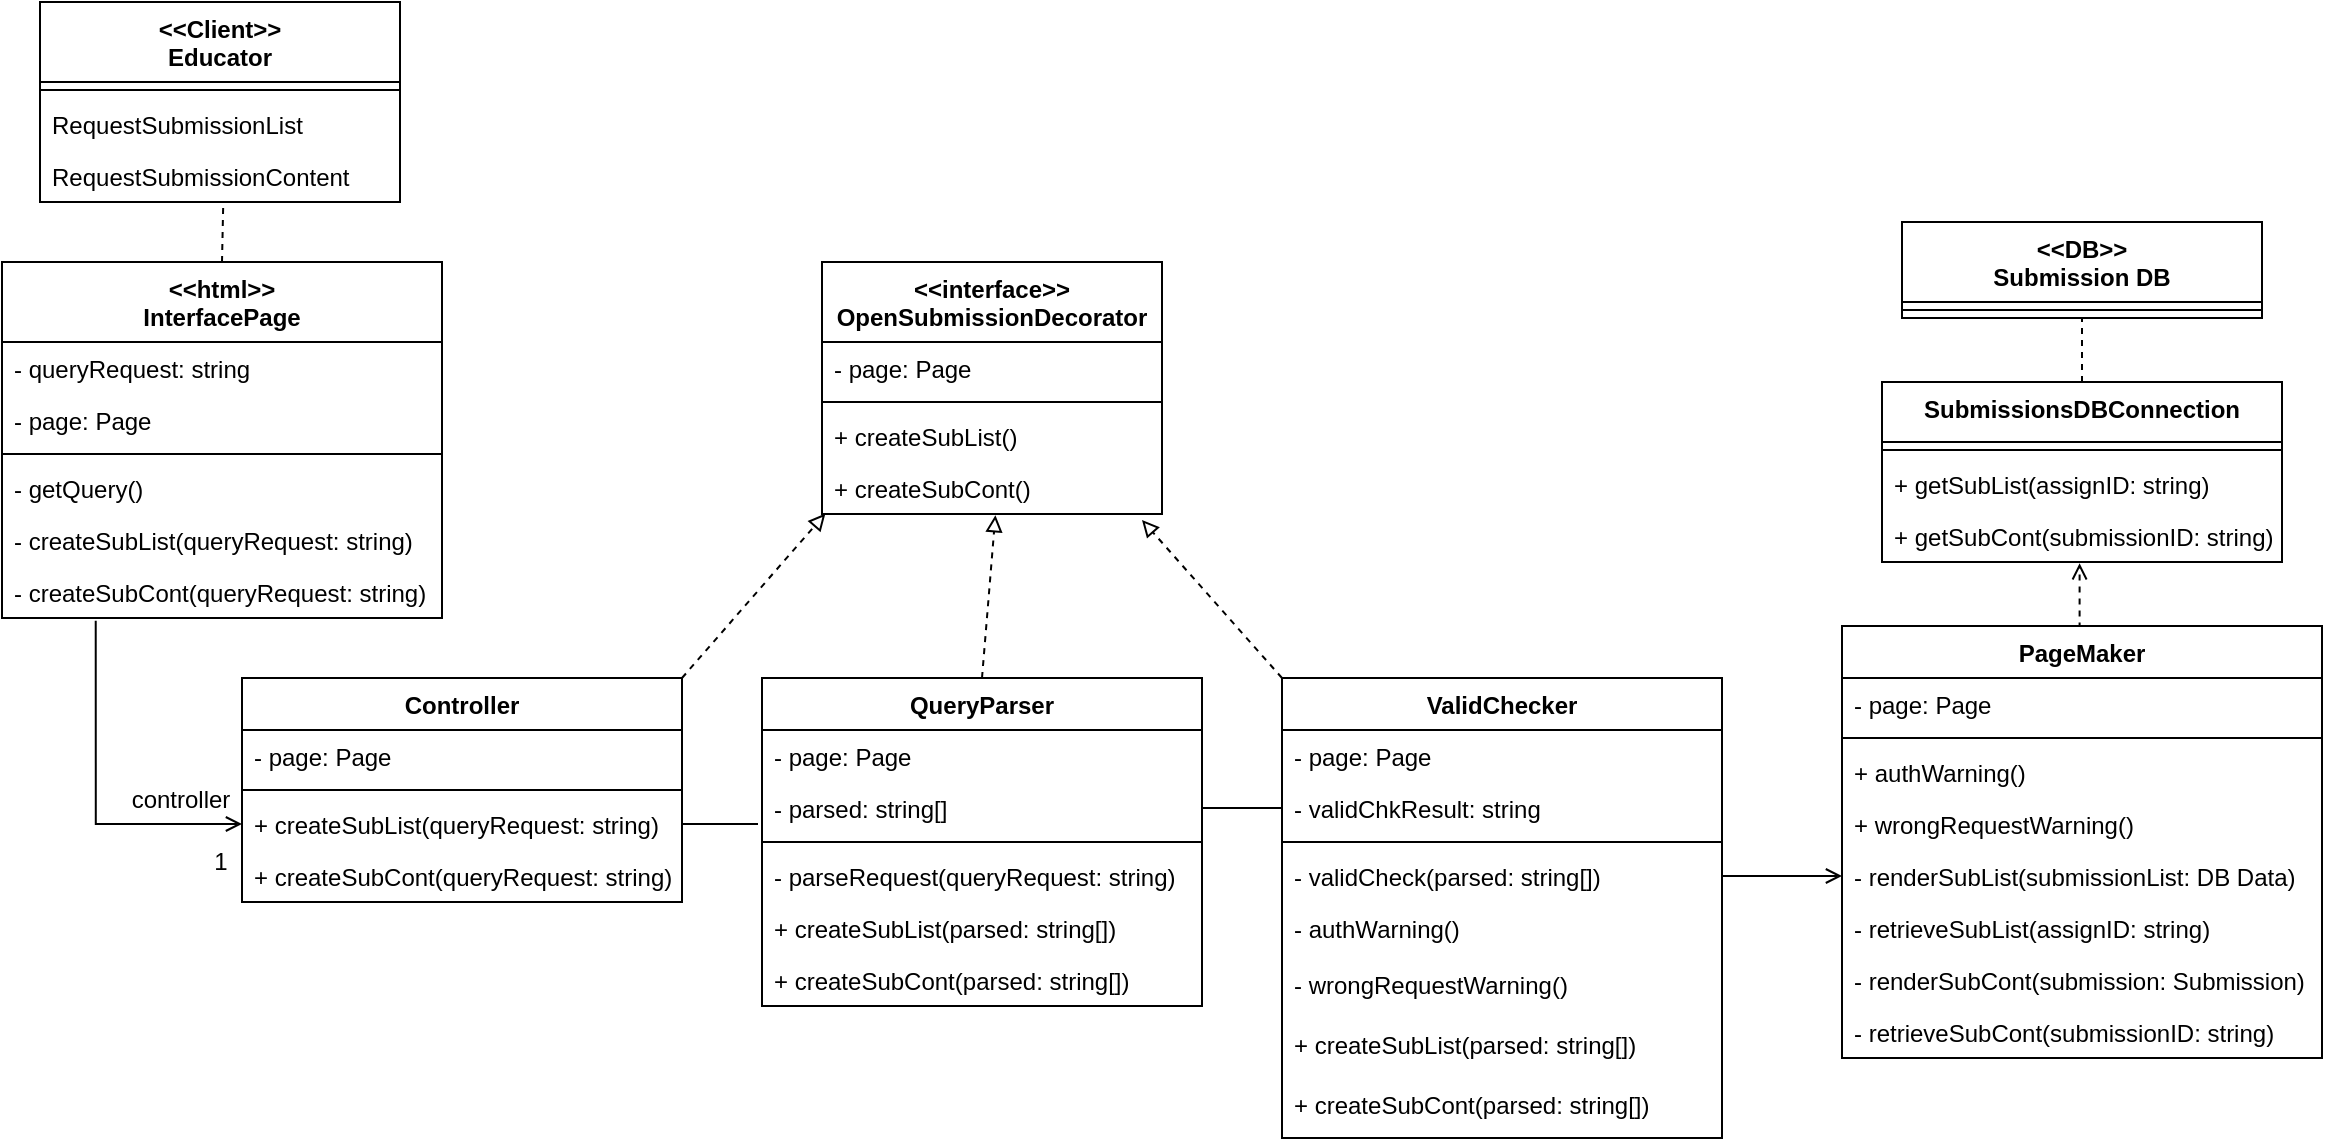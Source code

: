 <mxfile version="14.6.13" type="device"><diagram id="C5RBs43oDa-KdzZeNtuy" name="Page-1"><mxGraphModel dx="1483" dy="829" grid="1" gridSize="10" guides="1" tooltips="1" connect="1" arrows="1" fold="1" page="1" pageScale="1" pageWidth="827" pageHeight="1169" math="0" shadow="0"><root><mxCell id="WIyWlLk6GJQsqaUBKTNV-0"/><mxCell id="WIyWlLk6GJQsqaUBKTNV-1" parent="WIyWlLk6GJQsqaUBKTNV-0"/><mxCell id="MRS1us8XG9_ONHvPPvMj-10" value="&lt;&lt;Client&gt;&gt;&#10;Educator" style="swimlane;fontStyle=1;align=center;verticalAlign=top;childLayout=stackLayout;horizontal=1;startSize=40;horizontalStack=0;resizeParent=1;resizeParentMax=0;resizeLast=0;collapsible=1;marginBottom=0;" parent="WIyWlLk6GJQsqaUBKTNV-1" vertex="1"><mxGeometry x="59" y="40" width="180" height="100" as="geometry"/></mxCell><mxCell id="MRS1us8XG9_ONHvPPvMj-12" value="" style="line;strokeWidth=1;fillColor=none;align=left;verticalAlign=middle;spacingTop=-1;spacingLeft=3;spacingRight=3;rotatable=0;labelPosition=right;points=[];portConstraint=eastwest;" parent="MRS1us8XG9_ONHvPPvMj-10" vertex="1"><mxGeometry y="40" width="180" height="8" as="geometry"/></mxCell><mxCell id="MRS1us8XG9_ONHvPPvMj-13" value="RequestSubmissionList" style="text;strokeColor=none;fillColor=none;align=left;verticalAlign=top;spacingLeft=4;spacingRight=4;overflow=hidden;rotatable=0;points=[[0,0.5],[1,0.5]];portConstraint=eastwest;" parent="MRS1us8XG9_ONHvPPvMj-10" vertex="1"><mxGeometry y="48" width="180" height="26" as="geometry"/></mxCell><mxCell id="MRS1us8XG9_ONHvPPvMj-17" value="RequestSubmissionContent" style="text;strokeColor=none;fillColor=none;align=left;verticalAlign=top;spacingLeft=4;spacingRight=4;overflow=hidden;rotatable=0;points=[[0,0.5],[1,0.5]];portConstraint=eastwest;" parent="MRS1us8XG9_ONHvPPvMj-10" vertex="1"><mxGeometry y="74" width="180" height="26" as="geometry"/></mxCell><mxCell id="MRS1us8XG9_ONHvPPvMj-22" value="&lt;&lt;interface&gt;&gt;&#10;OpenSubmissionDecorator" style="swimlane;fontStyle=1;align=center;verticalAlign=top;childLayout=stackLayout;horizontal=1;startSize=40;horizontalStack=0;resizeParent=1;resizeParentMax=0;resizeLast=0;collapsible=1;marginBottom=0;" parent="WIyWlLk6GJQsqaUBKTNV-1" vertex="1"><mxGeometry x="450" y="170" width="170" height="126" as="geometry"/></mxCell><mxCell id="MRS1us8XG9_ONHvPPvMj-23" value="- page: Page" style="text;strokeColor=none;fillColor=none;align=left;verticalAlign=top;spacingLeft=4;spacingRight=4;overflow=hidden;rotatable=0;points=[[0,0.5],[1,0.5]];portConstraint=eastwest;" parent="MRS1us8XG9_ONHvPPvMj-22" vertex="1"><mxGeometry y="40" width="170" height="26" as="geometry"/></mxCell><mxCell id="MRS1us8XG9_ONHvPPvMj-24" value="" style="line;strokeWidth=1;fillColor=none;align=left;verticalAlign=middle;spacingTop=-1;spacingLeft=3;spacingRight=3;rotatable=0;labelPosition=right;points=[];portConstraint=eastwest;" parent="MRS1us8XG9_ONHvPPvMj-22" vertex="1"><mxGeometry y="66" width="170" height="8" as="geometry"/></mxCell><mxCell id="MRS1us8XG9_ONHvPPvMj-25" value="+ createSubList()" style="text;strokeColor=none;fillColor=none;align=left;verticalAlign=top;spacingLeft=4;spacingRight=4;overflow=hidden;rotatable=0;points=[[0,0.5],[1,0.5]];portConstraint=eastwest;" parent="MRS1us8XG9_ONHvPPvMj-22" vertex="1"><mxGeometry y="74" width="170" height="26" as="geometry"/></mxCell><mxCell id="MRS1us8XG9_ONHvPPvMj-26" value="+ createSubCont()" style="text;strokeColor=none;fillColor=none;align=left;verticalAlign=top;spacingLeft=4;spacingRight=4;overflow=hidden;rotatable=0;points=[[0,0.5],[1,0.5]];portConstraint=eastwest;" parent="MRS1us8XG9_ONHvPPvMj-22" vertex="1"><mxGeometry y="100" width="170" height="26" as="geometry"/></mxCell><mxCell id="LrsO41HlGFOzQavTediI-53" style="edgeStyle=none;rounded=0;orthogonalLoop=1;jettySize=auto;html=1;exitX=0.5;exitY=0;exitDx=0;exitDy=0;entryX=0.509;entryY=1.023;entryDx=0;entryDy=0;entryPerimeter=0;dashed=1;endArrow=none;endFill=0;" parent="WIyWlLk6GJQsqaUBKTNV-1" source="MRS1us8XG9_ONHvPPvMj-47" target="MRS1us8XG9_ONHvPPvMj-17" edge="1"><mxGeometry relative="1" as="geometry"/></mxCell><mxCell id="MRS1us8XG9_ONHvPPvMj-47" value="&lt;&lt;html&gt;&gt;&#10;InterfacePage" style="swimlane;fontStyle=1;align=center;verticalAlign=top;childLayout=stackLayout;horizontal=1;startSize=40;horizontalStack=0;resizeParent=1;resizeParentMax=0;resizeLast=0;collapsible=1;marginBottom=0;" parent="WIyWlLk6GJQsqaUBKTNV-1" vertex="1"><mxGeometry x="40" y="170" width="220" height="178" as="geometry"/></mxCell><mxCell id="MRS1us8XG9_ONHvPPvMj-48" value="- queryRequest: string" style="text;strokeColor=none;fillColor=none;align=left;verticalAlign=top;spacingLeft=4;spacingRight=4;overflow=hidden;rotatable=0;points=[[0,0.5],[1,0.5]];portConstraint=eastwest;" parent="MRS1us8XG9_ONHvPPvMj-47" vertex="1"><mxGeometry y="40" width="220" height="26" as="geometry"/></mxCell><mxCell id="MRS1us8XG9_ONHvPPvMj-52" value="- page: Page" style="text;strokeColor=none;fillColor=none;align=left;verticalAlign=top;spacingLeft=4;spacingRight=4;overflow=hidden;rotatable=0;points=[[0,0.5],[1,0.5]];portConstraint=eastwest;" parent="MRS1us8XG9_ONHvPPvMj-47" vertex="1"><mxGeometry y="66" width="220" height="26" as="geometry"/></mxCell><mxCell id="MRS1us8XG9_ONHvPPvMj-49" value="" style="line;strokeWidth=1;fillColor=none;align=left;verticalAlign=middle;spacingTop=-1;spacingLeft=3;spacingRight=3;rotatable=0;labelPosition=right;points=[];portConstraint=eastwest;" parent="MRS1us8XG9_ONHvPPvMj-47" vertex="1"><mxGeometry y="92" width="220" height="8" as="geometry"/></mxCell><mxCell id="MRS1us8XG9_ONHvPPvMj-69" value="- getQuery()" style="text;strokeColor=none;fillColor=none;align=left;verticalAlign=top;spacingLeft=4;spacingRight=4;overflow=hidden;rotatable=0;points=[[0,0.5],[1,0.5]];portConstraint=eastwest;" parent="MRS1us8XG9_ONHvPPvMj-47" vertex="1"><mxGeometry y="100" width="220" height="26" as="geometry"/></mxCell><mxCell id="MRS1us8XG9_ONHvPPvMj-70" value="- createSubList(queryRequest: string)" style="text;strokeColor=none;fillColor=none;align=left;verticalAlign=top;spacingLeft=4;spacingRight=4;overflow=hidden;rotatable=0;points=[[0,0.5],[1,0.5]];portConstraint=eastwest;" parent="MRS1us8XG9_ONHvPPvMj-47" vertex="1"><mxGeometry y="126" width="220" height="26" as="geometry"/></mxCell><mxCell id="MRS1us8XG9_ONHvPPvMj-71" value="- createSubCont(queryRequest: string)" style="text;strokeColor=none;fillColor=none;align=left;verticalAlign=top;spacingLeft=4;spacingRight=4;overflow=hidden;rotatable=0;points=[[0,0.5],[1,0.5]];portConstraint=eastwest;" parent="MRS1us8XG9_ONHvPPvMj-47" vertex="1"><mxGeometry y="152" width="220" height="26" as="geometry"/></mxCell><mxCell id="LrsO41HlGFOzQavTediI-48" style="rounded=0;orthogonalLoop=1;jettySize=auto;html=1;exitX=1;exitY=0;exitDx=0;exitDy=0;entryX=0.01;entryY=0.992;entryDx=0;entryDy=0;entryPerimeter=0;endArrow=block;endFill=0;dashed=1;" parent="WIyWlLk6GJQsqaUBKTNV-1" source="MRS1us8XG9_ONHvPPvMj-73" target="MRS1us8XG9_ONHvPPvMj-26" edge="1"><mxGeometry relative="1" as="geometry"/></mxCell><mxCell id="MRS1us8XG9_ONHvPPvMj-73" value="Controller" style="swimlane;fontStyle=1;align=center;verticalAlign=top;childLayout=stackLayout;horizontal=1;startSize=26;horizontalStack=0;resizeParent=1;resizeParentMax=0;resizeLast=0;collapsible=1;marginBottom=0;" parent="WIyWlLk6GJQsqaUBKTNV-1" vertex="1"><mxGeometry x="160" y="378" width="220" height="112" as="geometry"/></mxCell><mxCell id="MRS1us8XG9_ONHvPPvMj-74" value="- page: Page" style="text;strokeColor=none;fillColor=none;align=left;verticalAlign=top;spacingLeft=4;spacingRight=4;overflow=hidden;rotatable=0;points=[[0,0.5],[1,0.5]];portConstraint=eastwest;" parent="MRS1us8XG9_ONHvPPvMj-73" vertex="1"><mxGeometry y="26" width="220" height="26" as="geometry"/></mxCell><mxCell id="MRS1us8XG9_ONHvPPvMj-75" value="" style="line;strokeWidth=1;fillColor=none;align=left;verticalAlign=middle;spacingTop=-1;spacingLeft=3;spacingRight=3;rotatable=0;labelPosition=right;points=[];portConstraint=eastwest;" parent="MRS1us8XG9_ONHvPPvMj-73" vertex="1"><mxGeometry y="52" width="220" height="8" as="geometry"/></mxCell><mxCell id="MRS1us8XG9_ONHvPPvMj-76" value="+ createSubList(queryRequest: string)" style="text;strokeColor=none;fillColor=none;align=left;verticalAlign=top;spacingLeft=4;spacingRight=4;overflow=hidden;rotatable=0;points=[[0,0.5],[1,0.5]];portConstraint=eastwest;" parent="MRS1us8XG9_ONHvPPvMj-73" vertex="1"><mxGeometry y="60" width="220" height="26" as="geometry"/></mxCell><mxCell id="MRS1us8XG9_ONHvPPvMj-77" value="+ createSubCont(queryRequest: string)" style="text;strokeColor=none;fillColor=none;align=left;verticalAlign=top;spacingLeft=4;spacingRight=4;overflow=hidden;rotatable=0;points=[[0,0.5],[1,0.5]];portConstraint=eastwest;" parent="MRS1us8XG9_ONHvPPvMj-73" vertex="1"><mxGeometry y="86" width="220" height="26" as="geometry"/></mxCell><mxCell id="LrsO41HlGFOzQavTediI-12" value="QueryParser" style="swimlane;fontStyle=1;align=center;verticalAlign=top;childLayout=stackLayout;horizontal=1;startSize=26;horizontalStack=0;resizeParent=1;resizeParentMax=0;resizeLast=0;collapsible=1;marginBottom=0;" parent="WIyWlLk6GJQsqaUBKTNV-1" vertex="1"><mxGeometry x="420" y="378" width="220" height="164" as="geometry"/></mxCell><mxCell id="LrsO41HlGFOzQavTediI-13" value="- page: Page" style="text;strokeColor=none;fillColor=none;align=left;verticalAlign=top;spacingLeft=4;spacingRight=4;overflow=hidden;rotatable=0;points=[[0,0.5],[1,0.5]];portConstraint=eastwest;" parent="LrsO41HlGFOzQavTediI-12" vertex="1"><mxGeometry y="26" width="220" height="26" as="geometry"/></mxCell><mxCell id="LrsO41HlGFOzQavTediI-17" value="- parsed: string[]" style="text;strokeColor=none;fillColor=none;align=left;verticalAlign=top;spacingLeft=4;spacingRight=4;overflow=hidden;rotatable=0;points=[[0,0.5],[1,0.5]];portConstraint=eastwest;" parent="LrsO41HlGFOzQavTediI-12" vertex="1"><mxGeometry y="52" width="220" height="26" as="geometry"/></mxCell><mxCell id="LrsO41HlGFOzQavTediI-14" value="" style="line;strokeWidth=1;fillColor=none;align=left;verticalAlign=middle;spacingTop=-1;spacingLeft=3;spacingRight=3;rotatable=0;labelPosition=right;points=[];portConstraint=eastwest;" parent="LrsO41HlGFOzQavTediI-12" vertex="1"><mxGeometry y="78" width="220" height="8" as="geometry"/></mxCell><mxCell id="LrsO41HlGFOzQavTediI-15" value="- parseRequest(queryRequest: string)" style="text;strokeColor=none;fillColor=none;align=left;verticalAlign=top;spacingLeft=4;spacingRight=4;overflow=hidden;rotatable=0;points=[[0,0.5],[1,0.5]];portConstraint=eastwest;" parent="LrsO41HlGFOzQavTediI-12" vertex="1"><mxGeometry y="86" width="220" height="26" as="geometry"/></mxCell><mxCell id="LrsO41HlGFOzQavTediI-18" value="+ createSubList(parsed: string[])" style="text;strokeColor=none;fillColor=none;align=left;verticalAlign=top;spacingLeft=4;spacingRight=4;overflow=hidden;rotatable=0;points=[[0,0.5],[1,0.5]];portConstraint=eastwest;" parent="LrsO41HlGFOzQavTediI-12" vertex="1"><mxGeometry y="112" width="220" height="26" as="geometry"/></mxCell><mxCell id="LrsO41HlGFOzQavTediI-16" value="+ createSubCont(parsed: string[])" style="text;strokeColor=none;fillColor=none;align=left;verticalAlign=top;spacingLeft=4;spacingRight=4;overflow=hidden;rotatable=0;points=[[0,0.5],[1,0.5]];portConstraint=eastwest;" parent="LrsO41HlGFOzQavTediI-12" vertex="1"><mxGeometry y="138" width="220" height="26" as="geometry"/></mxCell><mxCell id="LrsO41HlGFOzQavTediI-19" value="ValidChecker" style="swimlane;fontStyle=1;align=center;verticalAlign=top;childLayout=stackLayout;horizontal=1;startSize=26;horizontalStack=0;resizeParent=1;resizeParentMax=0;resizeLast=0;collapsible=1;marginBottom=0;" parent="WIyWlLk6GJQsqaUBKTNV-1" vertex="1"><mxGeometry x="680" y="378" width="220" height="230" as="geometry"/></mxCell><mxCell id="LrsO41HlGFOzQavTediI-20" value="- page: Page" style="text;strokeColor=none;fillColor=none;align=left;verticalAlign=top;spacingLeft=4;spacingRight=4;overflow=hidden;rotatable=0;points=[[0,0.5],[1,0.5]];portConstraint=eastwest;" parent="LrsO41HlGFOzQavTediI-19" vertex="1"><mxGeometry y="26" width="220" height="26" as="geometry"/></mxCell><mxCell id="LrsO41HlGFOzQavTediI-21" value="- validChkResult: string" style="text;strokeColor=none;fillColor=none;align=left;verticalAlign=top;spacingLeft=4;spacingRight=4;overflow=hidden;rotatable=0;points=[[0,0.5],[1,0.5]];portConstraint=eastwest;" parent="LrsO41HlGFOzQavTediI-19" vertex="1"><mxGeometry y="52" width="220" height="26" as="geometry"/></mxCell><mxCell id="LrsO41HlGFOzQavTediI-22" value="" style="line;strokeWidth=1;fillColor=none;align=left;verticalAlign=middle;spacingTop=-1;spacingLeft=3;spacingRight=3;rotatable=0;labelPosition=right;points=[];portConstraint=eastwest;" parent="LrsO41HlGFOzQavTediI-19" vertex="1"><mxGeometry y="78" width="220" height="8" as="geometry"/></mxCell><mxCell id="LrsO41HlGFOzQavTediI-23" value="- validCheck(parsed: string[])" style="text;strokeColor=none;fillColor=none;align=left;verticalAlign=top;spacingLeft=4;spacingRight=4;overflow=hidden;rotatable=0;points=[[0,0.5],[1,0.5]];portConstraint=eastwest;" parent="LrsO41HlGFOzQavTediI-19" vertex="1"><mxGeometry y="86" width="220" height="26" as="geometry"/></mxCell><mxCell id="LrsO41HlGFOzQavTediI-24" value="- authWarning()" style="text;strokeColor=none;fillColor=none;align=left;verticalAlign=top;spacingLeft=4;spacingRight=4;overflow=hidden;rotatable=0;points=[[0,0.5],[1,0.5]];portConstraint=eastwest;" parent="LrsO41HlGFOzQavTediI-19" vertex="1"><mxGeometry y="112" width="220" height="28" as="geometry"/></mxCell><mxCell id="LrsO41HlGFOzQavTediI-25" value="- wrongRequestWarning()" style="text;strokeColor=none;fillColor=none;align=left;verticalAlign=top;spacingLeft=4;spacingRight=4;overflow=hidden;rotatable=0;points=[[0,0.5],[1,0.5]];portConstraint=eastwest;" parent="LrsO41HlGFOzQavTediI-19" vertex="1"><mxGeometry y="140" width="220" height="30" as="geometry"/></mxCell><mxCell id="OdwW2BwVqcfteqEnlne2-4" value="+ createSubList(parsed: string[])" style="text;strokeColor=none;fillColor=none;align=left;verticalAlign=top;spacingLeft=4;spacingRight=4;overflow=hidden;rotatable=0;points=[[0,0.5],[1,0.5]];portConstraint=eastwest;" vertex="1" parent="LrsO41HlGFOzQavTediI-19"><mxGeometry y="170" width="220" height="30" as="geometry"/></mxCell><mxCell id="OdwW2BwVqcfteqEnlne2-3" value="+ createSubCont(parsed: string[])" style="text;strokeColor=none;fillColor=none;align=left;verticalAlign=top;spacingLeft=4;spacingRight=4;overflow=hidden;rotatable=0;points=[[0,0.5],[1,0.5]];portConstraint=eastwest;" vertex="1" parent="LrsO41HlGFOzQavTediI-19"><mxGeometry y="200" width="220" height="30" as="geometry"/></mxCell><mxCell id="LrsO41HlGFOzQavTediI-57" style="edgeStyle=orthogonalEdgeStyle;rounded=0;orthogonalLoop=1;jettySize=auto;html=1;exitX=0.5;exitY=0;exitDx=0;exitDy=0;entryX=0.494;entryY=1.023;entryDx=0;entryDy=0;entryPerimeter=0;startArrow=none;startFill=0;endArrow=open;endFill=0;dashed=1;" parent="WIyWlLk6GJQsqaUBKTNV-1" source="LrsO41HlGFOzQavTediI-26" target="LrsO41HlGFOzQavTediI-47" edge="1"><mxGeometry relative="1" as="geometry"/></mxCell><mxCell id="LrsO41HlGFOzQavTediI-26" value="PageMaker" style="swimlane;fontStyle=1;align=center;verticalAlign=top;childLayout=stackLayout;horizontal=1;startSize=26;horizontalStack=0;resizeParent=1;resizeParentMax=0;resizeLast=0;collapsible=1;marginBottom=0;" parent="WIyWlLk6GJQsqaUBKTNV-1" vertex="1"><mxGeometry x="960" y="352" width="240" height="216" as="geometry"/></mxCell><mxCell id="LrsO41HlGFOzQavTediI-27" value="- page: Page" style="text;strokeColor=none;fillColor=none;align=left;verticalAlign=top;spacingLeft=4;spacingRight=4;overflow=hidden;rotatable=0;points=[[0,0.5],[1,0.5]];portConstraint=eastwest;" parent="LrsO41HlGFOzQavTediI-26" vertex="1"><mxGeometry y="26" width="240" height="26" as="geometry"/></mxCell><mxCell id="LrsO41HlGFOzQavTediI-29" value="" style="line;strokeWidth=1;fillColor=none;align=left;verticalAlign=middle;spacingTop=-1;spacingLeft=3;spacingRight=3;rotatable=0;labelPosition=right;points=[];portConstraint=eastwest;" parent="LrsO41HlGFOzQavTediI-26" vertex="1"><mxGeometry y="52" width="240" height="8" as="geometry"/></mxCell><mxCell id="LrsO41HlGFOzQavTediI-30" value="+ authWarning()" style="text;strokeColor=none;fillColor=none;align=left;verticalAlign=top;spacingLeft=4;spacingRight=4;overflow=hidden;rotatable=0;points=[[0,0.5],[1,0.5]];portConstraint=eastwest;" parent="LrsO41HlGFOzQavTediI-26" vertex="1"><mxGeometry y="60" width="240" height="26" as="geometry"/></mxCell><mxCell id="LrsO41HlGFOzQavTediI-31" value="+ wrongRequestWarning()" style="text;strokeColor=none;fillColor=none;align=left;verticalAlign=top;spacingLeft=4;spacingRight=4;overflow=hidden;rotatable=0;points=[[0,0.5],[1,0.5]];portConstraint=eastwest;" parent="LrsO41HlGFOzQavTediI-26" vertex="1"><mxGeometry y="86" width="240" height="26" as="geometry"/></mxCell><mxCell id="LrsO41HlGFOzQavTediI-32" value="- renderSubList(submissionList: DB Data)" style="text;strokeColor=none;fillColor=none;align=left;verticalAlign=top;spacingLeft=4;spacingRight=4;overflow=hidden;rotatable=0;points=[[0,0.5],[1,0.5]];portConstraint=eastwest;" parent="LrsO41HlGFOzQavTediI-26" vertex="1"><mxGeometry y="112" width="240" height="26" as="geometry"/></mxCell><mxCell id="LrsO41HlGFOzQavTediI-37" value="- retrieveSubList(assignID: string)" style="text;strokeColor=none;fillColor=none;align=left;verticalAlign=top;spacingLeft=4;spacingRight=4;overflow=hidden;rotatable=0;points=[[0,0.5],[1,0.5]];portConstraint=eastwest;" parent="LrsO41HlGFOzQavTediI-26" vertex="1"><mxGeometry y="138" width="240" height="26" as="geometry"/></mxCell><mxCell id="LrsO41HlGFOzQavTediI-35" value="- renderSubCont(submission: Submission)" style="text;strokeColor=none;fillColor=none;align=left;verticalAlign=top;spacingLeft=4;spacingRight=4;overflow=hidden;rotatable=0;points=[[0,0.5],[1,0.5]];portConstraint=eastwest;" parent="LrsO41HlGFOzQavTediI-26" vertex="1"><mxGeometry y="164" width="240" height="26" as="geometry"/></mxCell><mxCell id="LrsO41HlGFOzQavTediI-38" value="- retrieveSubCont(submissionID: string)" style="text;strokeColor=none;fillColor=none;align=left;verticalAlign=top;spacingLeft=4;spacingRight=4;overflow=hidden;rotatable=0;points=[[0,0.5],[1,0.5]];portConstraint=eastwest;" parent="LrsO41HlGFOzQavTediI-26" vertex="1"><mxGeometry y="190" width="240" height="26" as="geometry"/></mxCell><mxCell id="LrsO41HlGFOzQavTediI-39" value="&lt;&lt;DB&gt;&gt;&#10;Submission DB" style="swimlane;fontStyle=1;align=center;verticalAlign=top;childLayout=stackLayout;horizontal=1;startSize=40;horizontalStack=0;resizeParent=1;resizeParentMax=0;resizeLast=0;collapsible=1;marginBottom=0;" parent="WIyWlLk6GJQsqaUBKTNV-1" vertex="1"><mxGeometry x="990" y="150" width="180" height="48" as="geometry"/></mxCell><mxCell id="LrsO41HlGFOzQavTediI-40" value="" style="line;strokeWidth=1;fillColor=none;align=left;verticalAlign=middle;spacingTop=-1;spacingLeft=3;spacingRight=3;rotatable=0;labelPosition=right;points=[];portConstraint=eastwest;" parent="LrsO41HlGFOzQavTediI-39" vertex="1"><mxGeometry y="40" width="180" height="8" as="geometry"/></mxCell><mxCell id="LrsO41HlGFOzQavTediI-58" style="edgeStyle=orthogonalEdgeStyle;rounded=0;orthogonalLoop=1;jettySize=auto;html=1;exitX=0.5;exitY=0;exitDx=0;exitDy=0;entryX=0.5;entryY=1;entryDx=0;entryDy=0;dashed=1;startArrow=none;startFill=0;endArrow=none;endFill=0;" parent="WIyWlLk6GJQsqaUBKTNV-1" source="LrsO41HlGFOzQavTediI-43" target="LrsO41HlGFOzQavTediI-39" edge="1"><mxGeometry relative="1" as="geometry"/></mxCell><mxCell id="LrsO41HlGFOzQavTediI-43" value="SubmissionsDBConnection" style="swimlane;fontStyle=1;align=center;verticalAlign=top;childLayout=stackLayout;horizontal=1;startSize=30;horizontalStack=0;resizeParent=1;resizeParentMax=0;resizeLast=0;collapsible=1;marginBottom=0;" parent="WIyWlLk6GJQsqaUBKTNV-1" vertex="1"><mxGeometry x="980" y="230" width="200" height="90" as="geometry"/></mxCell><mxCell id="LrsO41HlGFOzQavTediI-45" value="" style="line;strokeWidth=1;fillColor=none;align=left;verticalAlign=middle;spacingTop=-1;spacingLeft=3;spacingRight=3;rotatable=0;labelPosition=right;points=[];portConstraint=eastwest;" parent="LrsO41HlGFOzQavTediI-43" vertex="1"><mxGeometry y="30" width="200" height="8" as="geometry"/></mxCell><mxCell id="LrsO41HlGFOzQavTediI-46" value="+ getSubList(assignID: string)" style="text;strokeColor=none;fillColor=none;align=left;verticalAlign=top;spacingLeft=4;spacingRight=4;overflow=hidden;rotatable=0;points=[[0,0.5],[1,0.5]];portConstraint=eastwest;" parent="LrsO41HlGFOzQavTediI-43" vertex="1"><mxGeometry y="38" width="200" height="26" as="geometry"/></mxCell><mxCell id="LrsO41HlGFOzQavTediI-47" value="+ getSubCont(submissionID: string)" style="text;strokeColor=none;fillColor=none;align=left;verticalAlign=top;spacingLeft=4;spacingRight=4;overflow=hidden;rotatable=0;points=[[0,0.5],[1,0.5]];portConstraint=eastwest;" parent="LrsO41HlGFOzQavTediI-43" vertex="1"><mxGeometry y="64" width="200" height="26" as="geometry"/></mxCell><mxCell id="LrsO41HlGFOzQavTediI-50" style="rounded=0;orthogonalLoop=1;jettySize=auto;html=1;exitX=0.5;exitY=0;exitDx=0;exitDy=0;endArrow=block;endFill=0;dashed=1;entryX=0.51;entryY=1.023;entryDx=0;entryDy=0;entryPerimeter=0;" parent="WIyWlLk6GJQsqaUBKTNV-1" source="LrsO41HlGFOzQavTediI-12" target="MRS1us8XG9_ONHvPPvMj-26" edge="1"><mxGeometry relative="1" as="geometry"><mxPoint x="390" y="388" as="sourcePoint"/><mxPoint x="550" y="320" as="targetPoint"/></mxGeometry></mxCell><mxCell id="LrsO41HlGFOzQavTediI-51" style="rounded=0;orthogonalLoop=1;jettySize=auto;html=1;exitX=0;exitY=0;exitDx=0;exitDy=0;endArrow=block;endFill=0;dashed=1;" parent="WIyWlLk6GJQsqaUBKTNV-1" source="LrsO41HlGFOzQavTediI-19" edge="1"><mxGeometry relative="1" as="geometry"><mxPoint x="400" y="398" as="sourcePoint"/><mxPoint x="610" y="299" as="targetPoint"/></mxGeometry></mxCell><mxCell id="LrsO41HlGFOzQavTediI-54" style="edgeStyle=orthogonalEdgeStyle;rounded=0;orthogonalLoop=1;jettySize=auto;html=1;exitX=0;exitY=0.5;exitDx=0;exitDy=0;entryX=0.213;entryY=1.054;entryDx=0;entryDy=0;entryPerimeter=0;endArrow=none;endFill=0;startArrow=open;startFill=0;" parent="WIyWlLk6GJQsqaUBKTNV-1" source="MRS1us8XG9_ONHvPPvMj-76" target="MRS1us8XG9_ONHvPPvMj-71" edge="1"><mxGeometry relative="1" as="geometry"><Array as="points"><mxPoint x="87" y="451"/></Array></mxGeometry></mxCell><mxCell id="LrsO41HlGFOzQavTediI-55" style="edgeStyle=orthogonalEdgeStyle;rounded=0;orthogonalLoop=1;jettySize=auto;html=1;exitX=1;exitY=0.5;exitDx=0;exitDy=0;entryX=-0.009;entryY=0.777;entryDx=0;entryDy=0;entryPerimeter=0;startArrow=none;startFill=0;endArrow=none;endFill=0;" parent="WIyWlLk6GJQsqaUBKTNV-1" source="MRS1us8XG9_ONHvPPvMj-76" target="LrsO41HlGFOzQavTediI-17" edge="1"><mxGeometry relative="1" as="geometry"/></mxCell><mxCell id="LrsO41HlGFOzQavTediI-56" style="edgeStyle=orthogonalEdgeStyle;rounded=0;orthogonalLoop=1;jettySize=auto;html=1;exitX=1;exitY=0.5;exitDx=0;exitDy=0;entryX=0;entryY=0.5;entryDx=0;entryDy=0;startArrow=none;startFill=0;endArrow=none;endFill=0;" parent="WIyWlLk6GJQsqaUBKTNV-1" source="LrsO41HlGFOzQavTediI-17" target="LrsO41HlGFOzQavTediI-21" edge="1"><mxGeometry relative="1" as="geometry"/></mxCell><mxCell id="LrsO41HlGFOzQavTediI-60" value="controller" style="text;html=1;align=center;verticalAlign=middle;resizable=0;points=[];autosize=1;strokeColor=none;" parent="WIyWlLk6GJQsqaUBKTNV-1" vertex="1"><mxGeometry x="94" y="429" width="70" height="20" as="geometry"/></mxCell><mxCell id="LrsO41HlGFOzQavTediI-61" value="1" style="text;html=1;align=center;verticalAlign=middle;resizable=0;points=[];autosize=1;strokeColor=none;" parent="WIyWlLk6GJQsqaUBKTNV-1" vertex="1"><mxGeometry x="139" y="460" width="20" height="20" as="geometry"/></mxCell><mxCell id="LrsO41HlGFOzQavTediI-62" style="edgeStyle=orthogonalEdgeStyle;rounded=0;orthogonalLoop=1;jettySize=auto;html=1;exitX=1;exitY=0.5;exitDx=0;exitDy=0;entryX=0;entryY=0.5;entryDx=0;entryDy=0;startArrow=none;startFill=0;endArrow=open;endFill=0;" parent="WIyWlLk6GJQsqaUBKTNV-1" source="LrsO41HlGFOzQavTediI-23" target="LrsO41HlGFOzQavTediI-32" edge="1"><mxGeometry relative="1" as="geometry"/></mxCell></root></mxGraphModel></diagram></mxfile>